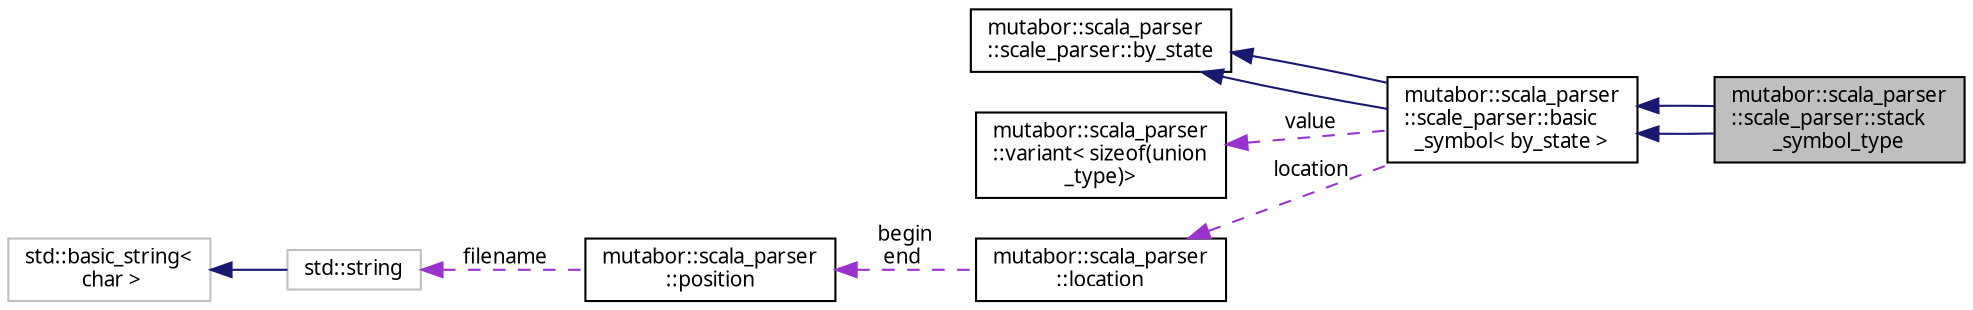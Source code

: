 digraph "mutabor::scala_parser::scale_parser::stack_symbol_type"
{
  edge [fontname="Sans",fontsize="10",labelfontname="Sans",labelfontsize="10"];
  node [fontname="Sans",fontsize="10",shape=record];
  rankdir="LR";
  Node3 [label="mutabor::scala_parser\l::scale_parser::stack\l_symbol_type",height=0.2,width=0.4,color="black", fillcolor="grey75", style="filled", fontcolor="black"];
  Node4 -> Node3 [dir="back",color="midnightblue",fontsize="10",style="solid",fontname="Sans"];
  Node4 [label="mutabor::scala_parser\l::scale_parser::basic\l_symbol\< by_state \>",height=0.2,width=0.4,color="black", fillcolor="white", style="filled",URL="$d6/d67/structmutabor_1_1scala__parser_1_1scale__parser_1_1basic__symbol.html"];
  Node5 -> Node4 [dir="back",color="midnightblue",fontsize="10",style="solid",fontname="Sans"];
  Node5 [label="mutabor::scala_parser\l::scale_parser::by_state",height=0.2,width=0.4,color="black", fillcolor="white", style="filled",URL="$d5/d7d/structmutabor_1_1scala__parser_1_1scale__parser_1_1by__state.html",tooltip="Type access provider for state based symbols. "];
  Node5 -> Node4 [dir="back",color="midnightblue",fontsize="10",style="solid",fontname="Sans"];
  Node6 -> Node4 [dir="back",color="darkorchid3",fontsize="10",style="dashed",label=" value" ,fontname="Sans"];
  Node6 [label="mutabor::scala_parser\l::variant\< sizeof(union\l_type)\>",height=0.2,width=0.4,color="black", fillcolor="white", style="filled",URL="$d6/d57/structmutabor_1_1scala__parser_1_1variant.html"];
  Node7 -> Node4 [dir="back",color="darkorchid3",fontsize="10",style="dashed",label=" location" ,fontname="Sans"];
  Node7 [label="mutabor::scala_parser\l::location",height=0.2,width=0.4,color="black", fillcolor="white", style="filled",URL="$d5/dca/classmutabor_1_1scala__parser_1_1location.html",tooltip="Abstract a location. "];
  Node8 -> Node7 [dir="back",color="darkorchid3",fontsize="10",style="dashed",label=" begin\nend" ,fontname="Sans"];
  Node8 [label="mutabor::scala_parser\l::position",height=0.2,width=0.4,color="black", fillcolor="white", style="filled",URL="$d2/d5f/classmutabor_1_1scala__parser_1_1position.html",tooltip="Abstract a position. "];
  Node9 -> Node8 [dir="back",color="darkorchid3",fontsize="10",style="dashed",label=" filename" ,fontname="Sans"];
  Node9 [label="std::string",height=0.2,width=0.4,color="grey75", fillcolor="white", style="filled",tooltip="STL class. "];
  Node10 -> Node9 [dir="back",color="midnightblue",fontsize="10",style="solid",fontname="Sans"];
  Node10 [label="std::basic_string\<\l char \>",height=0.2,width=0.4,color="grey75", fillcolor="white", style="filled",tooltip="STL class. "];
  Node4 -> Node3 [dir="back",color="midnightblue",fontsize="10",style="solid",fontname="Sans"];
}
